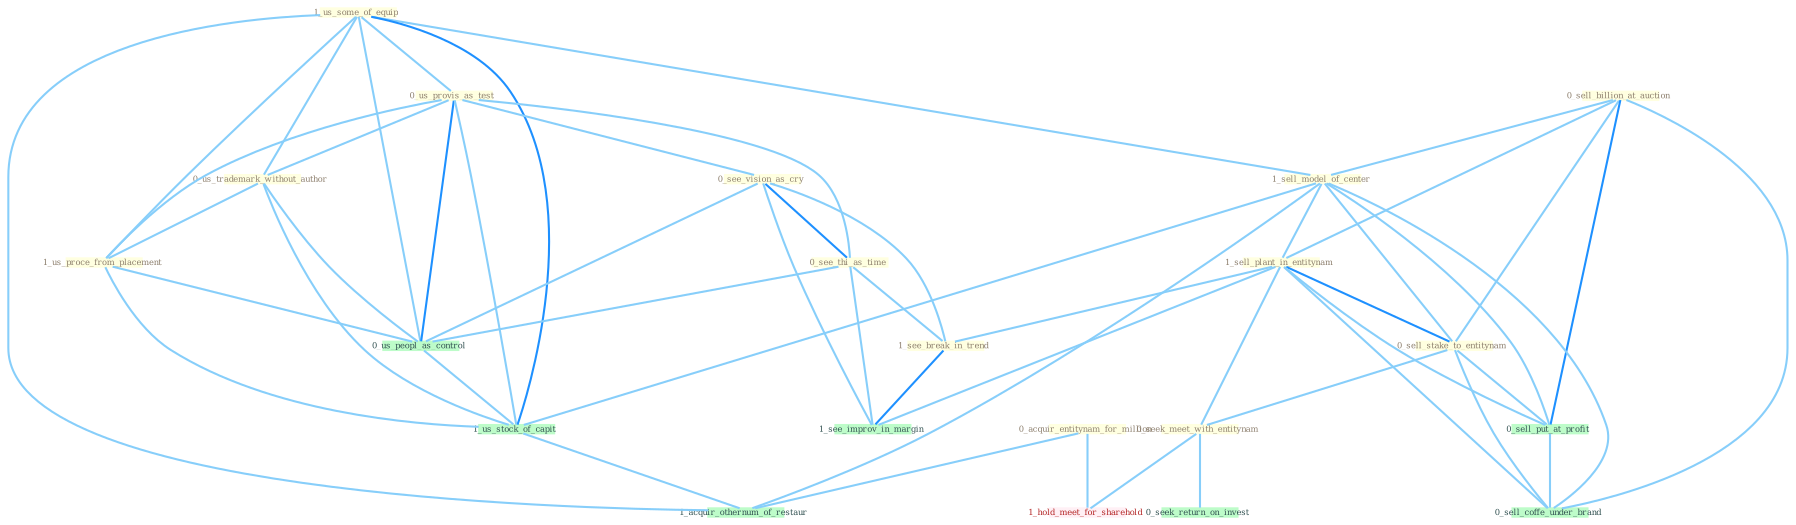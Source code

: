 Graph G{ 
    node
    [shape=polygon,style=filled,width=.5,height=.06,color="#BDFCC9",fixedsize=true,fontsize=4,
    fontcolor="#2f4f4f"];
    {node
    [color="#ffffe0", fontcolor="#8b7d6b"] "0_sell_billion_at_auction " "1_us_some_of_equip " "0_us_provis_as_test " "0_see_vision_as_cry " "1_sell_model_of_center " "0_us_trademark_without_author " "1_sell_plant_in_entitynam " "0_see_thi_as_time " "0_sell_stake_to_entitynam " "0_acquir_entitynam_for_million " "0_seek_meet_with_entitynam " "1_see_break_in_trend " "1_us_proce_from_placement "}
{node [color="#fff0f5", fontcolor="#b22222"] "1_hold_meet_for_sharehold "}
edge [color="#B0E2FF"];

	"0_sell_billion_at_auction " -- "1_sell_model_of_center " [w="1", color="#87cefa" ];
	"0_sell_billion_at_auction " -- "1_sell_plant_in_entitynam " [w="1", color="#87cefa" ];
	"0_sell_billion_at_auction " -- "0_sell_stake_to_entitynam " [w="1", color="#87cefa" ];
	"0_sell_billion_at_auction " -- "0_sell_put_at_profit " [w="2", color="#1e90ff" , len=0.8];
	"0_sell_billion_at_auction " -- "0_sell_coffe_under_brand " [w="1", color="#87cefa" ];
	"1_us_some_of_equip " -- "0_us_provis_as_test " [w="1", color="#87cefa" ];
	"1_us_some_of_equip " -- "1_sell_model_of_center " [w="1", color="#87cefa" ];
	"1_us_some_of_equip " -- "0_us_trademark_without_author " [w="1", color="#87cefa" ];
	"1_us_some_of_equip " -- "1_us_proce_from_placement " [w="1", color="#87cefa" ];
	"1_us_some_of_equip " -- "0_us_peopl_as_control " [w="1", color="#87cefa" ];
	"1_us_some_of_equip " -- "1_us_stock_of_capit " [w="2", color="#1e90ff" , len=0.8];
	"1_us_some_of_equip " -- "1_acquir_othernum_of_restaur " [w="1", color="#87cefa" ];
	"0_us_provis_as_test " -- "0_see_vision_as_cry " [w="1", color="#87cefa" ];
	"0_us_provis_as_test " -- "0_us_trademark_without_author " [w="1", color="#87cefa" ];
	"0_us_provis_as_test " -- "0_see_thi_as_time " [w="1", color="#87cefa" ];
	"0_us_provis_as_test " -- "1_us_proce_from_placement " [w="1", color="#87cefa" ];
	"0_us_provis_as_test " -- "0_us_peopl_as_control " [w="2", color="#1e90ff" , len=0.8];
	"0_us_provis_as_test " -- "1_us_stock_of_capit " [w="1", color="#87cefa" ];
	"0_see_vision_as_cry " -- "0_see_thi_as_time " [w="2", color="#1e90ff" , len=0.8];
	"0_see_vision_as_cry " -- "1_see_break_in_trend " [w="1", color="#87cefa" ];
	"0_see_vision_as_cry " -- "0_us_peopl_as_control " [w="1", color="#87cefa" ];
	"0_see_vision_as_cry " -- "1_see_improv_in_margin " [w="1", color="#87cefa" ];
	"1_sell_model_of_center " -- "1_sell_plant_in_entitynam " [w="1", color="#87cefa" ];
	"1_sell_model_of_center " -- "0_sell_stake_to_entitynam " [w="1", color="#87cefa" ];
	"1_sell_model_of_center " -- "0_sell_put_at_profit " [w="1", color="#87cefa" ];
	"1_sell_model_of_center " -- "1_us_stock_of_capit " [w="1", color="#87cefa" ];
	"1_sell_model_of_center " -- "0_sell_coffe_under_brand " [w="1", color="#87cefa" ];
	"1_sell_model_of_center " -- "1_acquir_othernum_of_restaur " [w="1", color="#87cefa" ];
	"0_us_trademark_without_author " -- "1_us_proce_from_placement " [w="1", color="#87cefa" ];
	"0_us_trademark_without_author " -- "0_us_peopl_as_control " [w="1", color="#87cefa" ];
	"0_us_trademark_without_author " -- "1_us_stock_of_capit " [w="1", color="#87cefa" ];
	"1_sell_plant_in_entitynam " -- "0_sell_stake_to_entitynam " [w="2", color="#1e90ff" , len=0.8];
	"1_sell_plant_in_entitynam " -- "0_seek_meet_with_entitynam " [w="1", color="#87cefa" ];
	"1_sell_plant_in_entitynam " -- "1_see_break_in_trend " [w="1", color="#87cefa" ];
	"1_sell_plant_in_entitynam " -- "0_sell_put_at_profit " [w="1", color="#87cefa" ];
	"1_sell_plant_in_entitynam " -- "1_see_improv_in_margin " [w="1", color="#87cefa" ];
	"1_sell_plant_in_entitynam " -- "0_sell_coffe_under_brand " [w="1", color="#87cefa" ];
	"0_see_thi_as_time " -- "1_see_break_in_trend " [w="1", color="#87cefa" ];
	"0_see_thi_as_time " -- "0_us_peopl_as_control " [w="1", color="#87cefa" ];
	"0_see_thi_as_time " -- "1_see_improv_in_margin " [w="1", color="#87cefa" ];
	"0_sell_stake_to_entitynam " -- "0_seek_meet_with_entitynam " [w="1", color="#87cefa" ];
	"0_sell_stake_to_entitynam " -- "0_sell_put_at_profit " [w="1", color="#87cefa" ];
	"0_sell_stake_to_entitynam " -- "0_sell_coffe_under_brand " [w="1", color="#87cefa" ];
	"0_acquir_entitynam_for_million " -- "1_hold_meet_for_sharehold " [w="1", color="#87cefa" ];
	"0_acquir_entitynam_for_million " -- "1_acquir_othernum_of_restaur " [w="1", color="#87cefa" ];
	"0_seek_meet_with_entitynam " -- "0_seek_return_on_invest " [w="1", color="#87cefa" ];
	"0_seek_meet_with_entitynam " -- "1_hold_meet_for_sharehold " [w="1", color="#87cefa" ];
	"1_see_break_in_trend " -- "1_see_improv_in_margin " [w="2", color="#1e90ff" , len=0.8];
	"1_us_proce_from_placement " -- "0_us_peopl_as_control " [w="1", color="#87cefa" ];
	"1_us_proce_from_placement " -- "1_us_stock_of_capit " [w="1", color="#87cefa" ];
	"0_us_peopl_as_control " -- "1_us_stock_of_capit " [w="1", color="#87cefa" ];
	"0_sell_put_at_profit " -- "0_sell_coffe_under_brand " [w="1", color="#87cefa" ];
	"1_us_stock_of_capit " -- "1_acquir_othernum_of_restaur " [w="1", color="#87cefa" ];
}